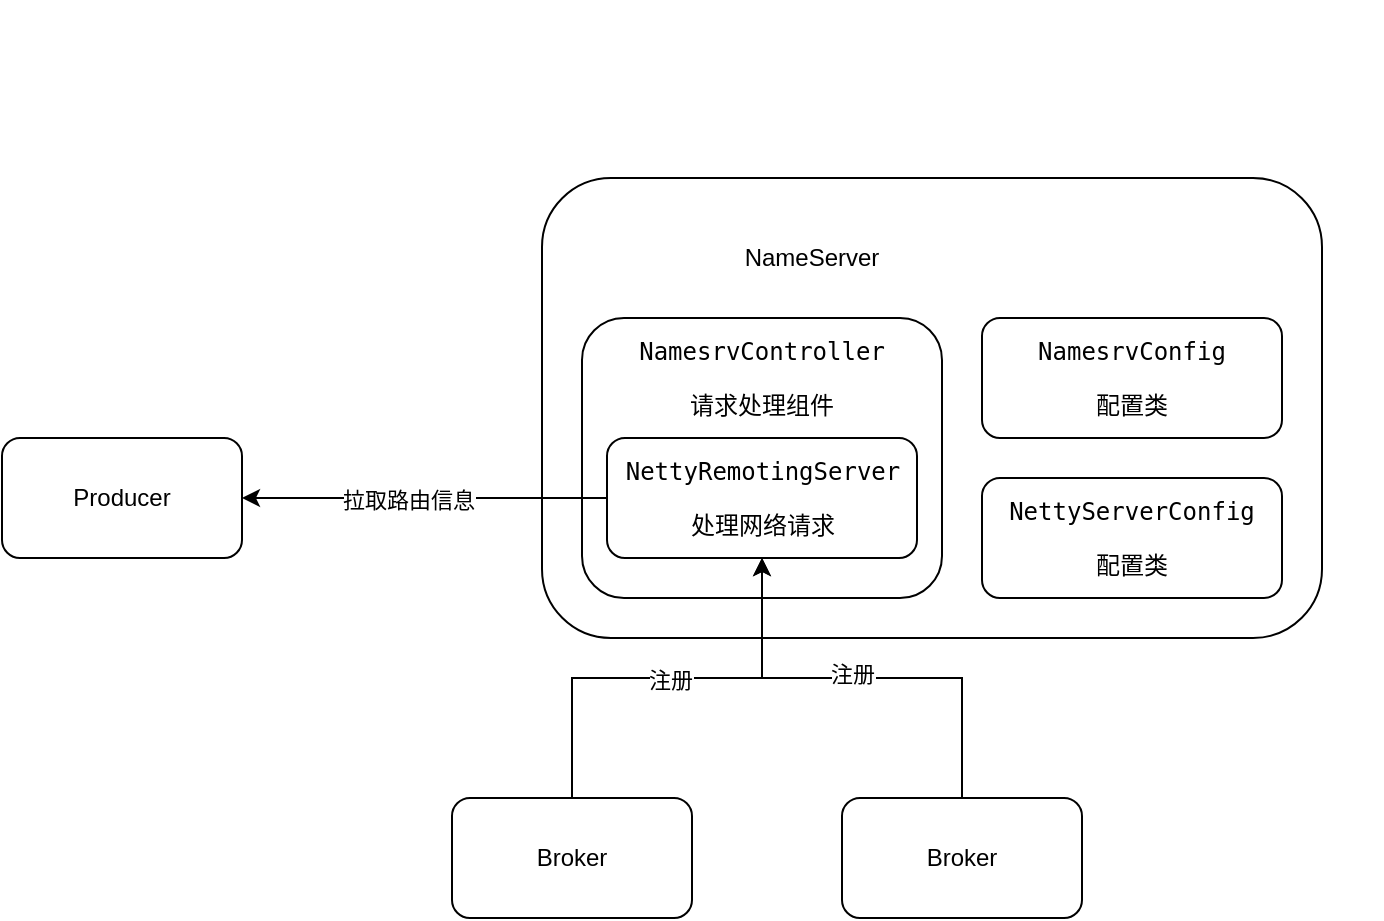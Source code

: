 <mxfile version="14.6.13" type="github">
  <diagram id="rD45RZJBCrygjXuyRrOQ" name="Page-1">
    <mxGraphModel dx="1773" dy="536" grid="1" gridSize="10" guides="1" tooltips="1" connect="1" arrows="1" fold="1" page="1" pageScale="1" pageWidth="827" pageHeight="1169" math="0" shadow="0">
      <root>
        <mxCell id="0" />
        <mxCell id="1" parent="0" />
        <mxCell id="MXyWYHkd79uPkLxR2fb4-1" value="" style="rounded=1;whiteSpace=wrap;html=1;" vertex="1" parent="1">
          <mxGeometry x="230" y="130" width="390" height="230" as="geometry" />
        </mxCell>
        <mxCell id="MXyWYHkd79uPkLxR2fb4-2" value="NameServer" style="text;html=1;strokeColor=none;fillColor=none;align=center;verticalAlign=middle;whiteSpace=wrap;rounded=0;" vertex="1" parent="1">
          <mxGeometry x="345" y="160" width="40" height="20" as="geometry" />
        </mxCell>
        <mxCell id="MXyWYHkd79uPkLxR2fb4-3" value="&lt;pre&gt;&lt;br&gt;&lt;/pre&gt;" style="rounded=1;whiteSpace=wrap;html=1;" vertex="1" parent="1">
          <mxGeometry x="250" y="200" width="180" height="140" as="geometry" />
        </mxCell>
        <mxCell id="MXyWYHkd79uPkLxR2fb4-8" style="edgeStyle=orthogonalEdgeStyle;rounded=0;orthogonalLoop=1;jettySize=auto;html=1;exitX=0.5;exitY=0;exitDx=0;exitDy=0;entryX=0.5;entryY=1;entryDx=0;entryDy=0;" edge="1" parent="1" source="MXyWYHkd79uPkLxR2fb4-4" target="MXyWYHkd79uPkLxR2fb4-29">
          <mxGeometry relative="1" as="geometry" />
        </mxCell>
        <mxCell id="MXyWYHkd79uPkLxR2fb4-10" value="注册" style="edgeLabel;html=1;align=center;verticalAlign=middle;resizable=0;points=[];" vertex="1" connectable="0" parent="MXyWYHkd79uPkLxR2fb4-8">
          <mxGeometry x="0.013" y="-1" relative="1" as="geometry">
            <mxPoint as="offset" />
          </mxGeometry>
        </mxCell>
        <mxCell id="MXyWYHkd79uPkLxR2fb4-4" value="Broker" style="rounded=1;whiteSpace=wrap;html=1;" vertex="1" parent="1">
          <mxGeometry x="185" y="440" width="120" height="60" as="geometry" />
        </mxCell>
        <mxCell id="MXyWYHkd79uPkLxR2fb4-33" style="edgeStyle=orthogonalEdgeStyle;rounded=0;orthogonalLoop=1;jettySize=auto;html=1;exitX=0.5;exitY=0;exitDx=0;exitDy=0;entryX=0.5;entryY=1;entryDx=0;entryDy=0;" edge="1" parent="1" source="MXyWYHkd79uPkLxR2fb4-5" target="MXyWYHkd79uPkLxR2fb4-29">
          <mxGeometry relative="1" as="geometry" />
        </mxCell>
        <mxCell id="MXyWYHkd79uPkLxR2fb4-34" value="注册" style="edgeLabel;html=1;align=center;verticalAlign=middle;resizable=0;points=[];" vertex="1" connectable="0" parent="MXyWYHkd79uPkLxR2fb4-33">
          <mxGeometry x="0.045" y="-2" relative="1" as="geometry">
            <mxPoint as="offset" />
          </mxGeometry>
        </mxCell>
        <mxCell id="MXyWYHkd79uPkLxR2fb4-5" value="Broker" style="rounded=1;whiteSpace=wrap;html=1;" vertex="1" parent="1">
          <mxGeometry x="380" y="440" width="120" height="60" as="geometry" />
        </mxCell>
        <mxCell id="MXyWYHkd79uPkLxR2fb4-6" value="Producer" style="rounded=1;whiteSpace=wrap;html=1;" vertex="1" parent="1">
          <mxGeometry x="-40" y="260" width="120" height="60" as="geometry" />
        </mxCell>
        <mxCell id="MXyWYHkd79uPkLxR2fb4-27" value="&lt;pre&gt;NamesrvController&lt;/pre&gt;&lt;pre&gt;请求处理组件&lt;/pre&gt;" style="text;html=1;strokeColor=none;fillColor=none;align=center;verticalAlign=middle;whiteSpace=wrap;rounded=0;" vertex="1" parent="1">
          <mxGeometry x="320" y="220" width="40" height="20" as="geometry" />
        </mxCell>
        <mxCell id="MXyWYHkd79uPkLxR2fb4-35" style="edgeStyle=orthogonalEdgeStyle;rounded=0;orthogonalLoop=1;jettySize=auto;html=1;exitX=0;exitY=0.5;exitDx=0;exitDy=0;entryX=1;entryY=0.5;entryDx=0;entryDy=0;" edge="1" parent="1" source="MXyWYHkd79uPkLxR2fb4-29" target="MXyWYHkd79uPkLxR2fb4-6">
          <mxGeometry relative="1" as="geometry" />
        </mxCell>
        <mxCell id="MXyWYHkd79uPkLxR2fb4-36" value="拉取路由信息" style="edgeLabel;html=1;align=center;verticalAlign=middle;resizable=0;points=[];" vertex="1" connectable="0" parent="MXyWYHkd79uPkLxR2fb4-35">
          <mxGeometry x="0.09" y="1" relative="1" as="geometry">
            <mxPoint as="offset" />
          </mxGeometry>
        </mxCell>
        <mxCell id="MXyWYHkd79uPkLxR2fb4-29" value="&lt;pre&gt;NettyRemotingServer&lt;/pre&gt;&lt;pre&gt;处理网络请求&lt;/pre&gt;" style="rounded=1;whiteSpace=wrap;html=1;" vertex="1" parent="1">
          <mxGeometry x="262.5" y="260" width="155" height="60" as="geometry" />
        </mxCell>
        <mxCell id="MXyWYHkd79uPkLxR2fb4-30" value="&lt;pre&gt;&lt;br&gt;&lt;/pre&gt;" style="text;html=1;strokeColor=none;fillColor=none;align=center;verticalAlign=middle;whiteSpace=wrap;rounded=0;" vertex="1" parent="1">
          <mxGeometry x="610" y="50" width="40" height="20" as="geometry" />
        </mxCell>
        <mxCell id="MXyWYHkd79uPkLxR2fb4-31" value="&lt;pre&gt;NamesrvConfig&lt;/pre&gt;&lt;pre&gt;配置类&lt;/pre&gt;" style="rounded=1;whiteSpace=wrap;html=1;" vertex="1" parent="1">
          <mxGeometry x="450" y="200" width="150" height="60" as="geometry" />
        </mxCell>
        <mxCell id="MXyWYHkd79uPkLxR2fb4-32" value="&lt;pre&gt;&lt;pre&gt;NettyServerConfig&lt;/pre&gt;&lt;pre&gt;配置类&lt;/pre&gt;&lt;/pre&gt;" style="rounded=1;whiteSpace=wrap;html=1;" vertex="1" parent="1">
          <mxGeometry x="450" y="280" width="150" height="60" as="geometry" />
        </mxCell>
      </root>
    </mxGraphModel>
  </diagram>
</mxfile>
